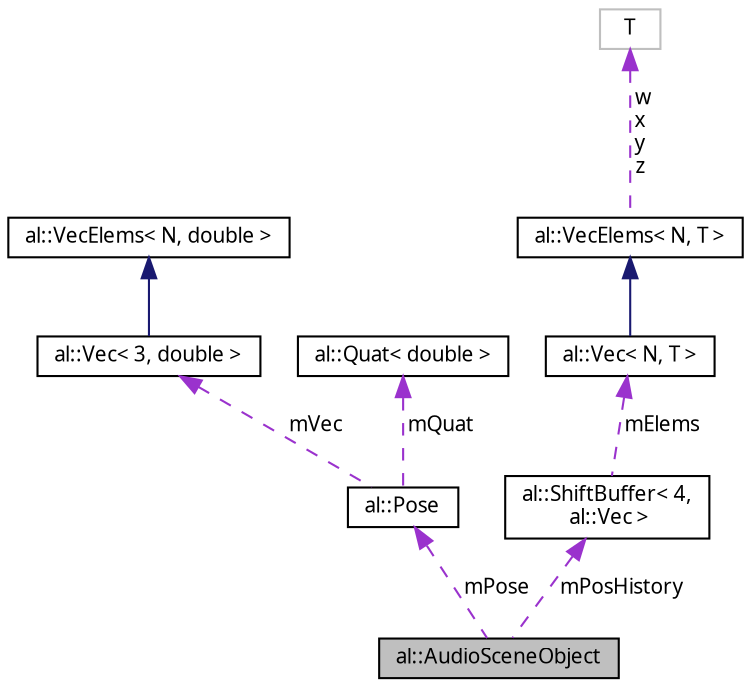 digraph "al::AudioSceneObject"
{
 // LATEX_PDF_SIZE
  bgcolor="transparent";
  edge [fontname="FreeSans.ttf",fontsize="10",labelfontname="FreeSans.ttf",labelfontsize="10"];
  node [fontname="FreeSans.ttf",fontsize="10",shape=record];
  Node1 [label="al::AudioSceneObject",height=0.2,width=0.4,color="black", fillcolor="grey75", style="filled", fontcolor="black",tooltip="Base class for an object (listener or source) in an audio scene."];
  Node2 -> Node1 [dir="back",color="darkorchid3",fontsize="10",style="dashed",label=" mPose" ,fontname="FreeSans.ttf"];
  Node2 [label="al::Pose",height=0.2,width=0.4,color="black",URL="$classal_1_1_pose.html",tooltip="A local coordinate frame."];
  Node3 -> Node2 [dir="back",color="darkorchid3",fontsize="10",style="dashed",label=" mVec" ,fontname="FreeSans.ttf"];
  Node3 [label="al::Vec\< 3, double \>",height=0.2,width=0.4,color="black",URL="$classal_1_1_vec.html",tooltip=" "];
  Node4 -> Node3 [dir="back",color="midnightblue",fontsize="10",style="solid",fontname="FreeSans.ttf"];
  Node4 [label="al::VecElems\< N, double \>",height=0.2,width=0.4,color="black",URL="$structal_1_1_vec_elems.html",tooltip=" "];
  Node5 -> Node2 [dir="back",color="darkorchid3",fontsize="10",style="dashed",label=" mQuat" ,fontname="FreeSans.ttf"];
  Node5 [label="al::Quat\< double \>",height=0.2,width=0.4,color="black",URL="$classal_1_1_quat.html",tooltip=" "];
  Node6 -> Node1 [dir="back",color="darkorchid3",fontsize="10",style="dashed",label=" mPosHistory" ,fontname="FreeSans.ttf"];
  Node6 [label="al::ShiftBuffer\< 4,\l al::Vec \>",height=0.2,width=0.4,color="black",URL="$classal_1_1_shift_buffer.html",tooltip=" "];
  Node7 -> Node6 [dir="back",color="darkorchid3",fontsize="10",style="dashed",label=" mElems" ,fontname="FreeSans.ttf"];
  Node7 [label="al::Vec\< N, T \>",height=0.2,width=0.4,color="black",URL="$classal_1_1_vec.html",tooltip="Fixed-size n-vector."];
  Node8 -> Node7 [dir="back",color="midnightblue",fontsize="10",style="solid",fontname="FreeSans.ttf"];
  Node8 [label="al::VecElems\< N, T \>",height=0.2,width=0.4,color="black",URL="$structal_1_1_vec_elems.html",tooltip=" "];
  Node9 -> Node8 [dir="back",color="darkorchid3",fontsize="10",style="dashed",label=" w\nx\ny\nz" ,fontname="FreeSans.ttf"];
  Node9 [label="T",height=0.2,width=0.4,color="grey75",tooltip=" "];
}
